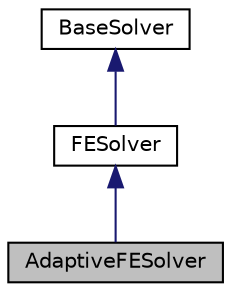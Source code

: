 digraph "AdaptiveFESolver"
{
  edge [fontname="Helvetica",fontsize="10",labelfontname="Helvetica",labelfontsize="10"];
  node [fontname="Helvetica",fontsize="10",shape=record];
  Node0 [label="AdaptiveFESolver",height=0.2,width=0.4,color="black", fillcolor="grey75", style="filled", fontcolor="black"];
  Node1 -> Node0 [dir="back",color="midnightblue",fontsize="10",style="solid",fontname="Helvetica"];
  Node1 [label="FESolver",height=0.2,width=0.4,color="black", fillcolor="white", style="filled",URL="$classFESolver.html"];
  Node2 -> Node1 [dir="back",color="midnightblue",fontsize="10",style="solid",fontname="Helvetica"];
  Node2 [label="BaseSolver",height=0.2,width=0.4,color="black", fillcolor="white", style="filled",URL="$classBaseSolver.html"];
}

